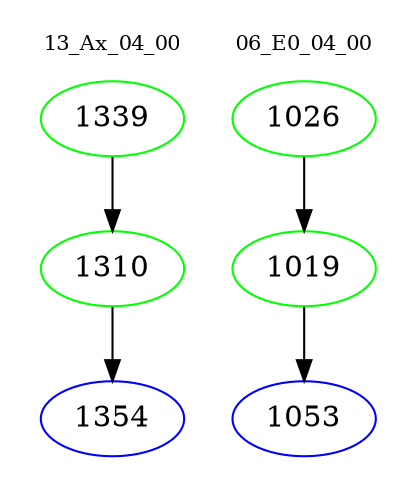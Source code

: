 digraph{
subgraph cluster_0 {
color = white
label = "13_Ax_04_00";
fontsize=10;
T0_1339 [label="1339", color="green"]
T0_1339 -> T0_1310 [color="black"]
T0_1310 [label="1310", color="green"]
T0_1310 -> T0_1354 [color="black"]
T0_1354 [label="1354", color="blue"]
}
subgraph cluster_1 {
color = white
label = "06_E0_04_00";
fontsize=10;
T1_1026 [label="1026", color="green"]
T1_1026 -> T1_1019 [color="black"]
T1_1019 [label="1019", color="green"]
T1_1019 -> T1_1053 [color="black"]
T1_1053 [label="1053", color="blue"]
}
}

